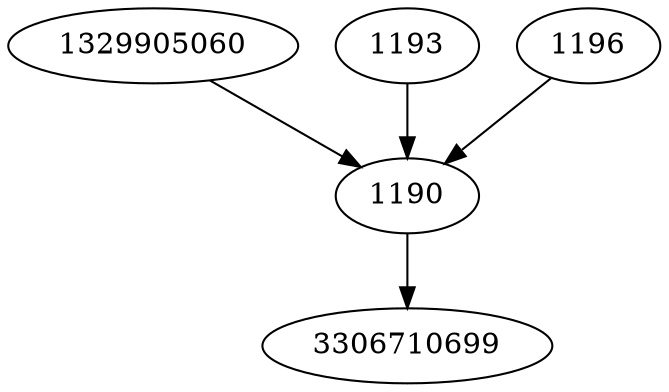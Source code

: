 strict digraph  {
1329905060;
1190;
1193;
3306710699;
1196;
1329905060 -> 1190;
1190 -> 3306710699;
1193 -> 1190;
1196 -> 1190;
}
